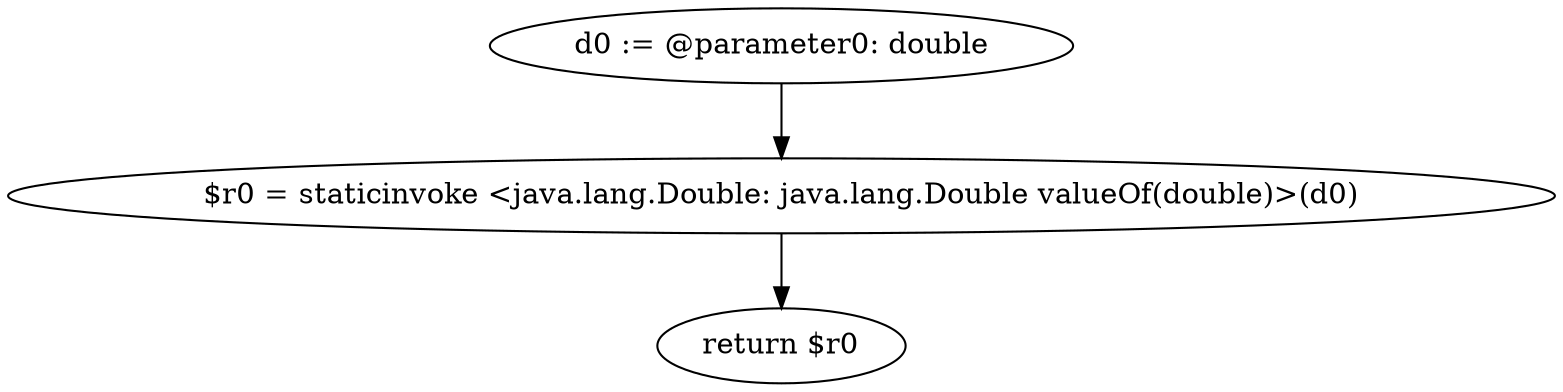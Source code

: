 digraph "unitGraph" {
    "d0 := @parameter0: double"
    "$r0 = staticinvoke <java.lang.Double: java.lang.Double valueOf(double)>(d0)"
    "return $r0"
    "d0 := @parameter0: double"->"$r0 = staticinvoke <java.lang.Double: java.lang.Double valueOf(double)>(d0)";
    "$r0 = staticinvoke <java.lang.Double: java.lang.Double valueOf(double)>(d0)"->"return $r0";
}
